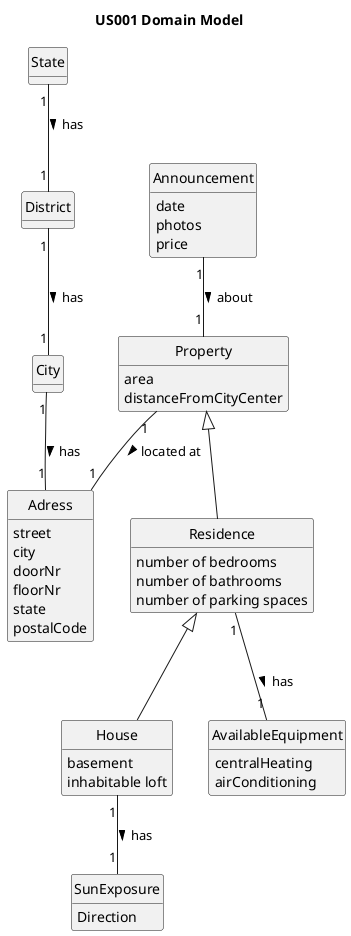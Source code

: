 @startuml
skinparam monochrome true
skinparam packageStyle rectangle
skinparam shadowing false

'left to right direction

hide circle
hide methods

title US001 Domain Model

class Adress{
street
city
doorNr
floorNr
state
postalCode
}

class State {
}

class District {
}

class City {
}

class Announcement {
date
photos
price
}


class Property {
area
distanceFromCityCenter
}

class Residence {
number of bedrooms
number of bathrooms
number of parking spaces
}

class House {
basement
inhabitable loft
}

class AvailableEquipment {
centralHeating
airConditioning
}

class SunExposure {
Direction
}


City "1" -- "1" Adress : has >
State "1" -- "1" District : has >
District "1" -- "1" City : has >
Announcement "1" -- "1" Property : about >
Residence "1" -- "1" AvailableEquipment : has >
House "1" -- "1" SunExposure : has >
Property "1" -- "1" Adress : located at >
Residence <|-- House
Property <|-- Residence

@enduml